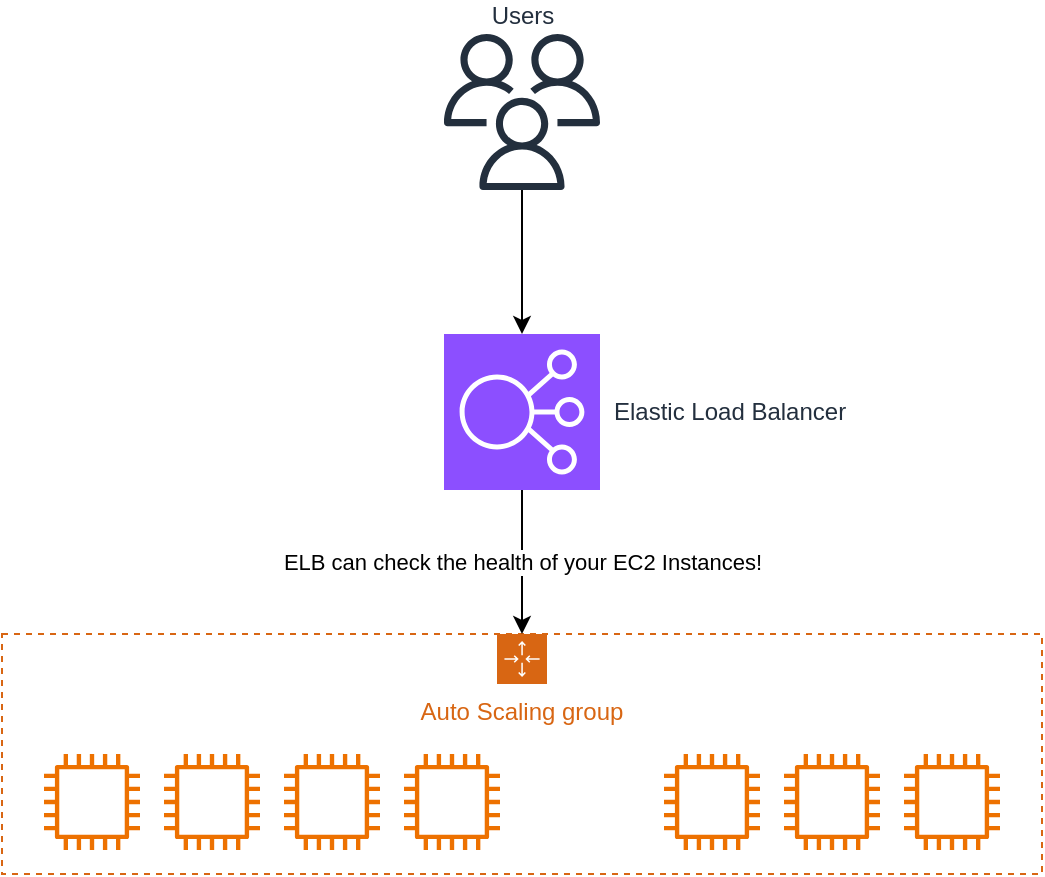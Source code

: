 <mxfile version="26.0.4">
  <diagram name="Page-1" id="BtdjexgGWpA8RrYUxlWL">
    <mxGraphModel dx="768" dy="826" grid="1" gridSize="10" guides="1" tooltips="1" connect="1" arrows="1" fold="1" page="1" pageScale="1" pageWidth="850" pageHeight="1100" math="0" shadow="0">
      <root>
        <mxCell id="0" />
        <mxCell id="1" parent="0" />
        <mxCell id="xGiZu577eAiqvLf28rIS-2" value="Auto Scaling group" style="points=[[0,0],[0.25,0],[0.5,0],[0.75,0],[1,0],[1,0.25],[1,0.5],[1,0.75],[1,1],[0.75,1],[0.5,1],[0.25,1],[0,1],[0,0.75],[0,0.5],[0,0.25]];outlineConnect=0;gradientColor=none;html=1;whiteSpace=wrap;fontSize=12;fontStyle=0;container=1;pointerEvents=0;collapsible=0;recursiveResize=0;shape=mxgraph.aws4.groupCenter;grIcon=mxgraph.aws4.group_auto_scaling_group;grStroke=1;strokeColor=#D86613;fillColor=none;verticalAlign=top;align=center;fontColor=#D86613;dashed=1;spacingTop=25;" vertex="1" parent="1">
          <mxGeometry x="180" y="540" width="520" height="120" as="geometry" />
        </mxCell>
        <mxCell id="xGiZu577eAiqvLf28rIS-3" value="" style="sketch=0;outlineConnect=0;fontColor=#232F3E;gradientColor=none;fillColor=#ED7100;strokeColor=none;dashed=0;verticalLabelPosition=bottom;verticalAlign=top;align=center;html=1;fontSize=12;fontStyle=0;aspect=fixed;pointerEvents=1;shape=mxgraph.aws4.instance2;" vertex="1" parent="xGiZu577eAiqvLf28rIS-2">
          <mxGeometry x="21" y="60" width="48" height="48" as="geometry" />
        </mxCell>
        <mxCell id="xGiZu577eAiqvLf28rIS-4" value="" style="sketch=0;outlineConnect=0;fontColor=#232F3E;gradientColor=none;fillColor=#ED7100;strokeColor=none;dashed=0;verticalLabelPosition=bottom;verticalAlign=top;align=center;html=1;fontSize=12;fontStyle=0;aspect=fixed;pointerEvents=1;shape=mxgraph.aws4.instance2;" vertex="1" parent="xGiZu577eAiqvLf28rIS-2">
          <mxGeometry x="81" y="60" width="48" height="48" as="geometry" />
        </mxCell>
        <mxCell id="xGiZu577eAiqvLf28rIS-5" value="" style="sketch=0;outlineConnect=0;fontColor=#232F3E;gradientColor=none;fillColor=#ED7100;strokeColor=none;dashed=0;verticalLabelPosition=bottom;verticalAlign=top;align=center;html=1;fontSize=12;fontStyle=0;aspect=fixed;pointerEvents=1;shape=mxgraph.aws4.instance2;" vertex="1" parent="xGiZu577eAiqvLf28rIS-2">
          <mxGeometry x="141" y="60" width="48" height="48" as="geometry" />
        </mxCell>
        <mxCell id="xGiZu577eAiqvLf28rIS-6" value="" style="sketch=0;outlineConnect=0;fontColor=#232F3E;gradientColor=none;fillColor=#ED7100;strokeColor=none;dashed=0;verticalLabelPosition=bottom;verticalAlign=top;align=center;html=1;fontSize=12;fontStyle=0;aspect=fixed;pointerEvents=1;shape=mxgraph.aws4.instance2;" vertex="1" parent="xGiZu577eAiqvLf28rIS-2">
          <mxGeometry x="201" y="60" width="48" height="48" as="geometry" />
        </mxCell>
        <mxCell id="xGiZu577eAiqvLf28rIS-7" value="" style="sketch=0;outlineConnect=0;fontColor=#232F3E;gradientColor=none;fillColor=#ED7100;strokeColor=none;dashed=0;verticalLabelPosition=bottom;verticalAlign=top;align=center;html=1;fontSize=12;fontStyle=0;aspect=fixed;pointerEvents=1;shape=mxgraph.aws4.instance2;" vertex="1" parent="xGiZu577eAiqvLf28rIS-2">
          <mxGeometry x="331" y="60" width="48" height="48" as="geometry" />
        </mxCell>
        <mxCell id="xGiZu577eAiqvLf28rIS-8" value="" style="sketch=0;outlineConnect=0;fontColor=#232F3E;gradientColor=none;fillColor=#ED7100;strokeColor=none;dashed=0;verticalLabelPosition=bottom;verticalAlign=top;align=center;html=1;fontSize=12;fontStyle=0;aspect=fixed;pointerEvents=1;shape=mxgraph.aws4.instance2;" vertex="1" parent="xGiZu577eAiqvLf28rIS-2">
          <mxGeometry x="391" y="60" width="48" height="48" as="geometry" />
        </mxCell>
        <mxCell id="xGiZu577eAiqvLf28rIS-9" value="" style="sketch=0;outlineConnect=0;fontColor=#232F3E;gradientColor=none;fillColor=#ED7100;strokeColor=none;dashed=0;verticalLabelPosition=bottom;verticalAlign=top;align=center;html=1;fontSize=12;fontStyle=0;aspect=fixed;pointerEvents=1;shape=mxgraph.aws4.instance2;" vertex="1" parent="xGiZu577eAiqvLf28rIS-2">
          <mxGeometry x="451" y="60" width="48" height="48" as="geometry" />
        </mxCell>
        <mxCell id="xGiZu577eAiqvLf28rIS-20" style="edgeStyle=orthogonalEdgeStyle;rounded=0;orthogonalLoop=1;jettySize=auto;html=1;" edge="1" parent="1" source="xGiZu577eAiqvLf28rIS-18" target="xGiZu577eAiqvLf28rIS-19">
          <mxGeometry relative="1" as="geometry" />
        </mxCell>
        <mxCell id="xGiZu577eAiqvLf28rIS-18" value="Users" style="sketch=0;outlineConnect=0;fontColor=#232F3E;gradientColor=none;fillColor=#232F3D;strokeColor=none;dashed=0;verticalLabelPosition=top;verticalAlign=bottom;align=center;html=1;fontSize=12;fontStyle=0;aspect=fixed;pointerEvents=1;shape=mxgraph.aws4.users;labelPosition=center;" vertex="1" parent="1">
          <mxGeometry x="401" y="240" width="78" height="78" as="geometry" />
        </mxCell>
        <mxCell id="xGiZu577eAiqvLf28rIS-21" value="ELB can check the health of your EC2 Instances!" style="edgeStyle=orthogonalEdgeStyle;rounded=0;orthogonalLoop=1;jettySize=auto;html=1;" edge="1" parent="1" source="xGiZu577eAiqvLf28rIS-19" target="xGiZu577eAiqvLf28rIS-2">
          <mxGeometry relative="1" as="geometry" />
        </mxCell>
        <mxCell id="xGiZu577eAiqvLf28rIS-19" value="Elastic Load Balancer" style="sketch=0;points=[[0,0,0],[0.25,0,0],[0.5,0,0],[0.75,0,0],[1,0,0],[0,1,0],[0.25,1,0],[0.5,1,0],[0.75,1,0],[1,1,0],[0,0.25,0],[0,0.5,0],[0,0.75,0],[1,0.25,0],[1,0.5,0],[1,0.75,0]];outlineConnect=0;fontColor=#232F3E;fillColor=#8C4FFF;strokeColor=#ffffff;dashed=0;verticalLabelPosition=middle;verticalAlign=middle;align=left;html=1;fontSize=12;fontStyle=0;aspect=fixed;shape=mxgraph.aws4.resourceIcon;resIcon=mxgraph.aws4.elastic_load_balancing;labelPosition=right;spacingLeft=5;" vertex="1" parent="1">
          <mxGeometry x="401" y="390" width="78" height="78" as="geometry" />
        </mxCell>
      </root>
    </mxGraphModel>
  </diagram>
</mxfile>
